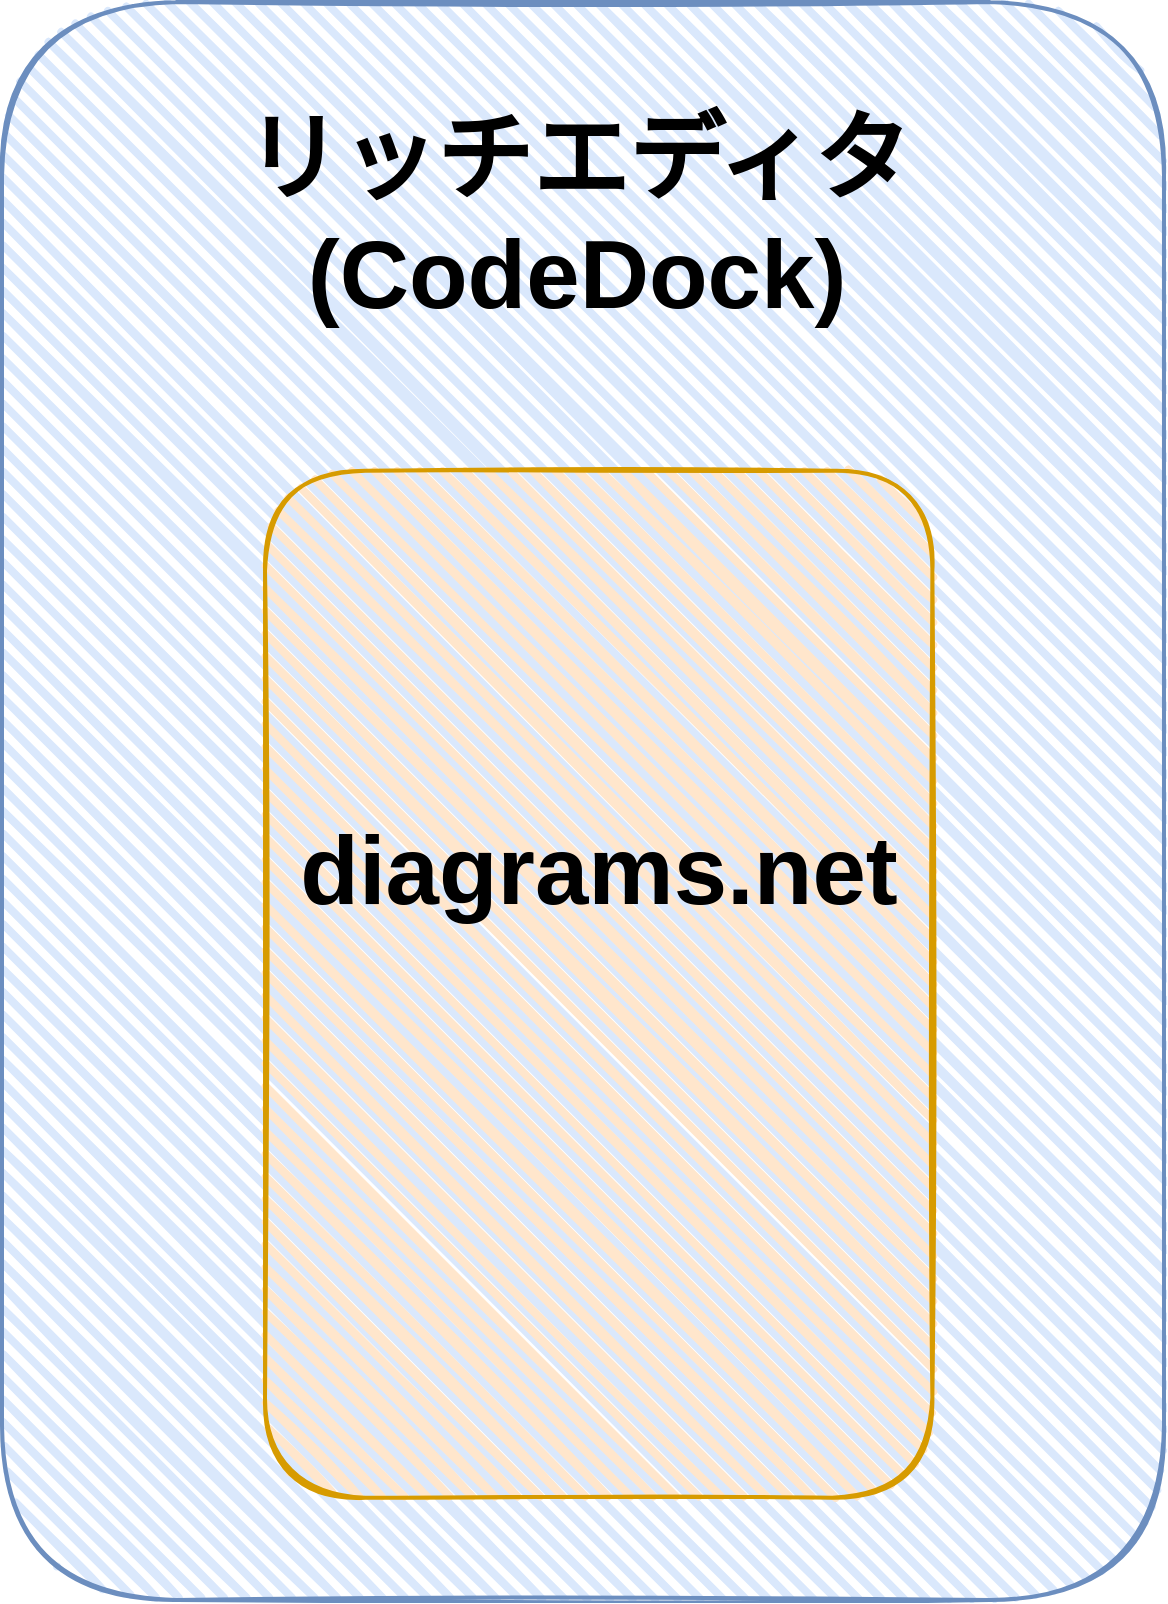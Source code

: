 <mxfile version="14.6.1" type="github"><diagram id="C5RBs43oDa-KdzZeNtuy" name="Page-1"><mxGraphModel dx="1564" dy="1028" grid="0" gridSize="10" guides="1" tooltips="1" connect="1" arrows="1" fold="1" page="1" pageScale="1" pageWidth="827" pageHeight="1169" math="0" shadow="0"><root><mxCell id="WIyWlLk6GJQsqaUBKTNV-0"/><mxCell id="WIyWlLk6GJQsqaUBKTNV-1" parent="WIyWlLk6GJQsqaUBKTNV-0"/><mxCell id="dbfK0o86WgiqV_2s7Bp0-2" value="" style="group" vertex="1" connectable="0" parent="WIyWlLk6GJQsqaUBKTNV-1"><mxGeometry x="141" y="185" width="581" height="799" as="geometry"/></mxCell><mxCell id="1Ezl0eG1pIo4IAW3zCne-2" value="" style="rounded=1;whiteSpace=wrap;html=1;strokeWidth=2;fillWeight=4;hachureGap=8;hachureAngle=45;fillColor=#dae8fc;sketch=1;strokeColor=#6c8ebf;" parent="dbfK0o86WgiqV_2s7Bp0-2" vertex="1"><mxGeometry width="581" height="799.0" as="geometry"/></mxCell><mxCell id="1Ezl0eG1pIo4IAW3zCne-7" value="&lt;font style=&quot;font-size: 48px&quot;&gt;リッチエディタ&lt;br&gt;(CodeDock)&lt;/font&gt;" style="text;strokeColor=none;fillColor=none;html=1;fontSize=24;fontStyle=1;verticalAlign=middle;align=center;" parent="dbfK0o86WgiqV_2s7Bp0-2" vertex="1"><mxGeometry x="188.432" y="63.92" width="196.284" height="85.227" as="geometry"/></mxCell><mxCell id="1Ezl0eG1pIo4IAW3zCne-11" value="" style="rounded=1;whiteSpace=wrap;html=1;strokeWidth=2;fillWeight=4;hachureGap=8;hachureAngle=45;fillColor=#ffe6cc;sketch=1;strokeColor=#d79b00;" parent="dbfK0o86WgiqV_2s7Bp0-2" vertex="1"><mxGeometry x="131.51" y="234.373" width="333.682" height="513.491" as="geometry"/></mxCell><mxCell id="1Ezl0eG1pIo4IAW3zCne-21" value="&lt;font style=&quot;font-size: 48px&quot;&gt;diagrams.net&lt;/font&gt;" style="text;strokeColor=none;fillColor=none;html=1;fontSize=24;fontStyle=1;verticalAlign=middle;align=center;" parent="dbfK0o86WgiqV_2s7Bp0-2" vertex="1"><mxGeometry x="200.209" y="390.977" width="196.284" height="85.227" as="geometry"/></mxCell></root></mxGraphModel></diagram></mxfile>